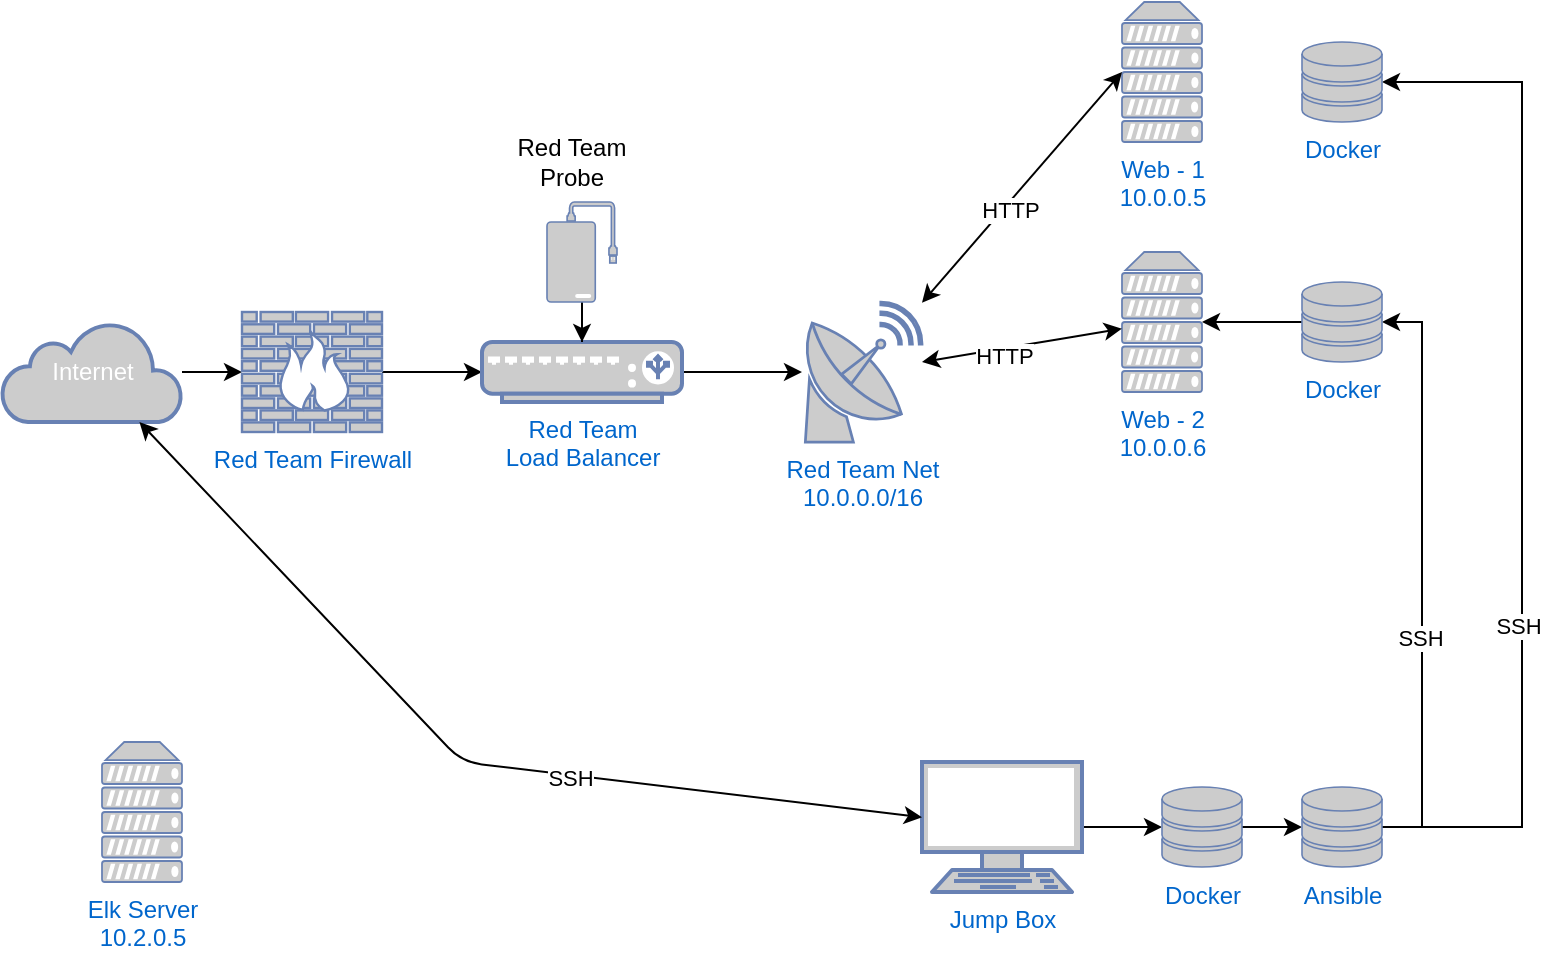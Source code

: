 <mxfile version="14.6.3" type="device"><diagram id="BwTHPREo_uKUxYEcWCUk" name="Page-1"><mxGraphModel dx="1038" dy="588" grid="1" gridSize="10" guides="1" tooltips="1" connect="1" arrows="1" fold="1" page="1" pageScale="1" pageWidth="850" pageHeight="1100" math="0" shadow="0"><root><mxCell id="0"/><mxCell id="1" parent="0"/><mxCell id="abNOCqXSwHaA3_-Kbpzr-3" value="" style="edgeStyle=orthogonalEdgeStyle;rounded=0;orthogonalLoop=1;jettySize=auto;html=1;" edge="1" parent="1" source="abNOCqXSwHaA3_-Kbpzr-1" target="abNOCqXSwHaA3_-Kbpzr-2"><mxGeometry relative="1" as="geometry"/></mxCell><mxCell id="abNOCqXSwHaA3_-Kbpzr-1" value="Internet" style="html=1;outlineConnect=0;fillColor=#CCCCCC;strokeColor=#6881B3;gradientColor=none;gradientDirection=north;strokeWidth=2;shape=mxgraph.networks.cloud;fontColor=#ffffff;" vertex="1" parent="1"><mxGeometry x="40" y="200" width="90" height="50" as="geometry"/></mxCell><mxCell id="abNOCqXSwHaA3_-Kbpzr-5" value="" style="edgeStyle=orthogonalEdgeStyle;rounded=0;orthogonalLoop=1;jettySize=auto;html=1;" edge="1" parent="1" source="abNOCqXSwHaA3_-Kbpzr-2" target="abNOCqXSwHaA3_-Kbpzr-4"><mxGeometry relative="1" as="geometry"/></mxCell><mxCell id="abNOCqXSwHaA3_-Kbpzr-2" value="Red Team Firewall" style="fontColor=#0066CC;verticalAlign=top;verticalLabelPosition=bottom;labelPosition=center;align=center;html=1;outlineConnect=0;fillColor=#CCCCCC;strokeColor=#6881B3;gradientColor=none;gradientDirection=north;strokeWidth=2;shape=mxgraph.networks.firewall;" vertex="1" parent="1"><mxGeometry x="160" y="195" width="70" height="60" as="geometry"/></mxCell><mxCell id="abNOCqXSwHaA3_-Kbpzr-10" value="" style="edgeStyle=orthogonalEdgeStyle;rounded=0;orthogonalLoop=1;jettySize=auto;html=1;" edge="1" parent="1" source="abNOCqXSwHaA3_-Kbpzr-4" target="abNOCqXSwHaA3_-Kbpzr-9"><mxGeometry relative="1" as="geometry"/></mxCell><mxCell id="abNOCqXSwHaA3_-Kbpzr-4" value="Red Team&lt;br&gt;Load Balancer" style="fontColor=#0066CC;verticalAlign=top;verticalLabelPosition=bottom;labelPosition=center;align=center;html=1;outlineConnect=0;fillColor=#CCCCCC;strokeColor=#6881B3;gradientColor=none;gradientDirection=north;strokeWidth=2;shape=mxgraph.networks.load_balancer;" vertex="1" parent="1"><mxGeometry x="280" y="210" width="100" height="30" as="geometry"/></mxCell><mxCell id="abNOCqXSwHaA3_-Kbpzr-7" value="" style="edgeStyle=orthogonalEdgeStyle;rounded=0;orthogonalLoop=1;jettySize=auto;html=1;" edge="1" parent="1" source="abNOCqXSwHaA3_-Kbpzr-6" target="abNOCqXSwHaA3_-Kbpzr-4"><mxGeometry relative="1" as="geometry"/></mxCell><mxCell id="abNOCqXSwHaA3_-Kbpzr-6" value="" style="fontColor=#0066CC;verticalAlign=top;verticalLabelPosition=bottom;labelPosition=center;align=center;html=1;outlineConnect=0;fillColor=#CCCCCC;strokeColor=#6881B3;gradientColor=none;gradientDirection=north;strokeWidth=2;shape=mxgraph.networks.external_storage;" vertex="1" parent="1"><mxGeometry x="312.5" y="140" width="35" height="50" as="geometry"/></mxCell><mxCell id="abNOCqXSwHaA3_-Kbpzr-8" value="Red Team Probe" style="text;html=1;strokeColor=none;fillColor=none;align=center;verticalAlign=middle;whiteSpace=wrap;rounded=0;" vertex="1" parent="1"><mxGeometry x="290" y="110" width="70" height="20" as="geometry"/></mxCell><mxCell id="abNOCqXSwHaA3_-Kbpzr-9" value="Red Team Net&lt;br&gt;10.0.0.0/16" style="fontColor=#0066CC;verticalAlign=top;verticalLabelPosition=bottom;labelPosition=center;align=center;html=1;outlineConnect=0;fillColor=#CCCCCC;strokeColor=#6881B3;gradientColor=none;gradientDirection=north;strokeWidth=2;shape=mxgraph.networks.satellite_dish;" vertex="1" parent="1"><mxGeometry x="440" y="190" width="60" height="70" as="geometry"/></mxCell><mxCell id="abNOCqXSwHaA3_-Kbpzr-11" value="Web - 1&lt;br&gt;10.0.0.5" style="fontColor=#0066CC;verticalAlign=top;verticalLabelPosition=bottom;labelPosition=center;align=center;html=1;outlineConnect=0;fillColor=#CCCCCC;strokeColor=#6881B3;gradientColor=none;gradientDirection=north;strokeWidth=2;shape=mxgraph.networks.server;" vertex="1" parent="1"><mxGeometry x="600" y="40" width="40" height="70" as="geometry"/></mxCell><mxCell id="abNOCqXSwHaA3_-Kbpzr-12" value="Web - 2&lt;br&gt;10.0.0.6" style="fontColor=#0066CC;verticalAlign=top;verticalLabelPosition=bottom;labelPosition=center;align=center;html=1;outlineConnect=0;fillColor=#CCCCCC;strokeColor=#6881B3;gradientColor=none;gradientDirection=north;strokeWidth=2;shape=mxgraph.networks.server;" vertex="1" parent="1"><mxGeometry x="600" y="165" width="40" height="70" as="geometry"/></mxCell><mxCell id="abNOCqXSwHaA3_-Kbpzr-13" value="Elk Server&lt;br&gt;10.2.0.5" style="fontColor=#0066CC;verticalAlign=top;verticalLabelPosition=bottom;labelPosition=center;align=center;html=1;outlineConnect=0;fillColor=#CCCCCC;strokeColor=#6881B3;gradientColor=none;gradientDirection=north;strokeWidth=2;shape=mxgraph.networks.server;" vertex="1" parent="1"><mxGeometry x="90" y="410" width="40" height="70" as="geometry"/></mxCell><mxCell id="abNOCqXSwHaA3_-Kbpzr-20" value="" style="edgeStyle=orthogonalEdgeStyle;rounded=0;orthogonalLoop=1;jettySize=auto;html=1;entryX=0;entryY=0.5;entryDx=0;entryDy=0;entryPerimeter=0;" edge="1" parent="1" source="abNOCqXSwHaA3_-Kbpzr-14" target="abNOCqXSwHaA3_-Kbpzr-15"><mxGeometry relative="1" as="geometry"/></mxCell><mxCell id="abNOCqXSwHaA3_-Kbpzr-14" value="Jump Box" style="fontColor=#0066CC;verticalAlign=top;verticalLabelPosition=bottom;labelPosition=center;align=center;html=1;outlineConnect=0;fillColor=#CCCCCC;strokeColor=#6881B3;gradientColor=none;gradientDirection=north;strokeWidth=2;shape=mxgraph.networks.terminal;" vertex="1" parent="1"><mxGeometry x="500" y="420" width="80" height="65" as="geometry"/></mxCell><mxCell id="abNOCqXSwHaA3_-Kbpzr-21" value="" style="edgeStyle=orthogonalEdgeStyle;rounded=0;orthogonalLoop=1;jettySize=auto;html=1;" edge="1" parent="1" source="abNOCqXSwHaA3_-Kbpzr-15" target="abNOCqXSwHaA3_-Kbpzr-16"><mxGeometry relative="1" as="geometry"/></mxCell><mxCell id="abNOCqXSwHaA3_-Kbpzr-15" value="Docker" style="fontColor=#0066CC;verticalAlign=top;verticalLabelPosition=bottom;labelPosition=center;align=center;html=1;outlineConnect=0;fillColor=#CCCCCC;strokeColor=#6881B3;gradientColor=none;gradientDirection=north;strokeWidth=2;shape=mxgraph.networks.storage;" vertex="1" parent="1"><mxGeometry x="620" y="432.5" width="40" height="40" as="geometry"/></mxCell><mxCell id="abNOCqXSwHaA3_-Kbpzr-22" style="edgeStyle=orthogonalEdgeStyle;rounded=0;orthogonalLoop=1;jettySize=auto;html=1;entryX=1;entryY=0.5;entryDx=0;entryDy=0;entryPerimeter=0;" edge="1" parent="1" source="abNOCqXSwHaA3_-Kbpzr-16" target="abNOCqXSwHaA3_-Kbpzr-17"><mxGeometry relative="1" as="geometry"><Array as="points"><mxPoint x="750" y="453"/><mxPoint x="750" y="200"/></Array></mxGeometry></mxCell><mxCell id="abNOCqXSwHaA3_-Kbpzr-24" value="SSH" style="edgeLabel;html=1;align=center;verticalAlign=middle;resizable=0;points=[];" vertex="1" connectable="0" parent="abNOCqXSwHaA3_-Kbpzr-22"><mxGeometry x="-0.218" y="1" relative="1" as="geometry"><mxPoint as="offset"/></mxGeometry></mxCell><mxCell id="abNOCqXSwHaA3_-Kbpzr-25" style="edgeStyle=orthogonalEdgeStyle;rounded=0;orthogonalLoop=1;jettySize=auto;html=1;" edge="1" parent="1" source="abNOCqXSwHaA3_-Kbpzr-16" target="abNOCqXSwHaA3_-Kbpzr-18"><mxGeometry relative="1" as="geometry"><Array as="points"><mxPoint x="800" y="452.5"/><mxPoint x="800" y="80"/></Array></mxGeometry></mxCell><mxCell id="abNOCqXSwHaA3_-Kbpzr-26" value="SSH" style="edgeLabel;html=1;align=center;verticalAlign=middle;resizable=0;points=[];" vertex="1" connectable="0" parent="abNOCqXSwHaA3_-Kbpzr-25"><mxGeometry x="-0.332" y="2" relative="1" as="geometry"><mxPoint as="offset"/></mxGeometry></mxCell><mxCell id="abNOCqXSwHaA3_-Kbpzr-16" value="Ansible" style="fontColor=#0066CC;verticalAlign=top;verticalLabelPosition=bottom;labelPosition=center;align=center;html=1;outlineConnect=0;fillColor=#CCCCCC;strokeColor=#6881B3;gradientColor=none;gradientDirection=north;strokeWidth=2;shape=mxgraph.networks.storage;" vertex="1" parent="1"><mxGeometry x="690" y="432.5" width="40" height="40" as="geometry"/></mxCell><mxCell id="abNOCqXSwHaA3_-Kbpzr-23" value="" style="edgeStyle=orthogonalEdgeStyle;rounded=0;orthogonalLoop=1;jettySize=auto;html=1;" edge="1" parent="1" source="abNOCqXSwHaA3_-Kbpzr-17" target="abNOCqXSwHaA3_-Kbpzr-12"><mxGeometry relative="1" as="geometry"/></mxCell><mxCell id="abNOCqXSwHaA3_-Kbpzr-17" value="Docker" style="fontColor=#0066CC;verticalAlign=top;verticalLabelPosition=bottom;labelPosition=center;align=center;html=1;outlineConnect=0;fillColor=#CCCCCC;strokeColor=#6881B3;gradientColor=none;gradientDirection=north;strokeWidth=2;shape=mxgraph.networks.storage;" vertex="1" parent="1"><mxGeometry x="690" y="180" width="40" height="40" as="geometry"/></mxCell><mxCell id="abNOCqXSwHaA3_-Kbpzr-18" value="Docker" style="fontColor=#0066CC;verticalAlign=top;verticalLabelPosition=bottom;labelPosition=center;align=center;html=1;outlineConnect=0;fillColor=#CCCCCC;strokeColor=#6881B3;gradientColor=none;gradientDirection=north;strokeWidth=2;shape=mxgraph.networks.storage;" vertex="1" parent="1"><mxGeometry x="690" y="60" width="40" height="40" as="geometry"/></mxCell><mxCell id="abNOCqXSwHaA3_-Kbpzr-27" value="" style="endArrow=classic;startArrow=classic;html=1;entryX=0;entryY=0.5;entryDx=0;entryDy=0;entryPerimeter=0;" edge="1" parent="1" source="abNOCqXSwHaA3_-Kbpzr-9" target="abNOCqXSwHaA3_-Kbpzr-11"><mxGeometry width="50" height="50" relative="1" as="geometry"><mxPoint x="490" y="130" as="sourcePoint"/><mxPoint x="540" y="80" as="targetPoint"/></mxGeometry></mxCell><mxCell id="abNOCqXSwHaA3_-Kbpzr-28" value="HTTP" style="edgeLabel;html=1;align=center;verticalAlign=middle;resizable=0;points=[];" vertex="1" connectable="0" parent="abNOCqXSwHaA3_-Kbpzr-27"><mxGeometry x="-0.162" y="-3" relative="1" as="geometry"><mxPoint as="offset"/></mxGeometry></mxCell><mxCell id="abNOCqXSwHaA3_-Kbpzr-29" value="" style="endArrow=classic;startArrow=classic;html=1;fontFamily=Helvetica;" edge="1" parent="1" source="abNOCqXSwHaA3_-Kbpzr-9" target="abNOCqXSwHaA3_-Kbpzr-12"><mxGeometry width="50" height="50" relative="1" as="geometry"><mxPoint x="400" y="320" as="sourcePoint"/><mxPoint x="450" y="270" as="targetPoint"/><Array as="points"><mxPoint x="560" y="210"/></Array></mxGeometry></mxCell><mxCell id="abNOCqXSwHaA3_-Kbpzr-30" value="HTTP" style="edgeLabel;html=1;align=center;verticalAlign=middle;resizable=0;points=[];fontFamily=Helvetica;" vertex="1" connectable="0" parent="abNOCqXSwHaA3_-Kbpzr-29"><mxGeometry x="-0.202" y="-3" relative="1" as="geometry"><mxPoint as="offset"/></mxGeometry></mxCell><mxCell id="abNOCqXSwHaA3_-Kbpzr-33" value="" style="endArrow=classic;startArrow=classic;html=1;fontFamily=Helvetica;" edge="1" parent="1" source="abNOCqXSwHaA3_-Kbpzr-1" target="abNOCqXSwHaA3_-Kbpzr-14"><mxGeometry width="50" height="50" relative="1" as="geometry"><mxPoint x="400" y="320" as="sourcePoint"/><mxPoint x="450" y="270" as="targetPoint"/><Array as="points"><mxPoint x="270" y="420"/></Array></mxGeometry></mxCell><mxCell id="abNOCqXSwHaA3_-Kbpzr-34" value="SSH" style="edgeLabel;html=1;align=center;verticalAlign=middle;resizable=0;points=[];fontFamily=Helvetica;" vertex="1" connectable="0" parent="abNOCqXSwHaA3_-Kbpzr-33"><mxGeometry x="0.241" y="-1" relative="1" as="geometry"><mxPoint as="offset"/></mxGeometry></mxCell></root></mxGraphModel></diagram></mxfile>
